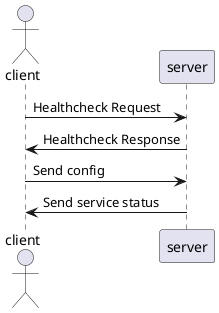 @startuml start_sequence

actor client
participant server

client -> server : Healthcheck Request
server -> client : Healthcheck Response

client -> server : Send config
server -> client : Send service status

@enduml